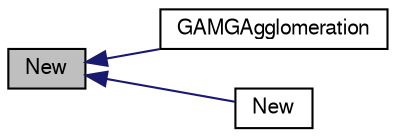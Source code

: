 digraph "New"
{
  bgcolor="transparent";
  edge [fontname="FreeSans",fontsize="10",labelfontname="FreeSans",labelfontsize="10"];
  node [fontname="FreeSans",fontsize="10",shape=record];
  rankdir="LR";
  Node960 [label="New",height=0.2,width=0.4,color="black", fillcolor="grey75", style="filled", fontcolor="black"];
  Node960 -> Node961 [dir="back",color="midnightblue",fontsize="10",style="solid",fontname="FreeSans"];
  Node961 [label="GAMGAgglomeration",height=0.2,width=0.4,color="black",URL="$a26970.html#a9b4b05a5a4ebe211286fb22cd9614b86",tooltip="Construct given mesh and controls. "];
  Node960 -> Node962 [dir="back",color="midnightblue",fontsize="10",style="solid",fontname="FreeSans"];
  Node962 [label="New",height=0.2,width=0.4,color="black",URL="$a26970.html#a0d901b6490746539e307bba0fd8b729a",tooltip="Return the selected matrix agglomerator. "];
}
